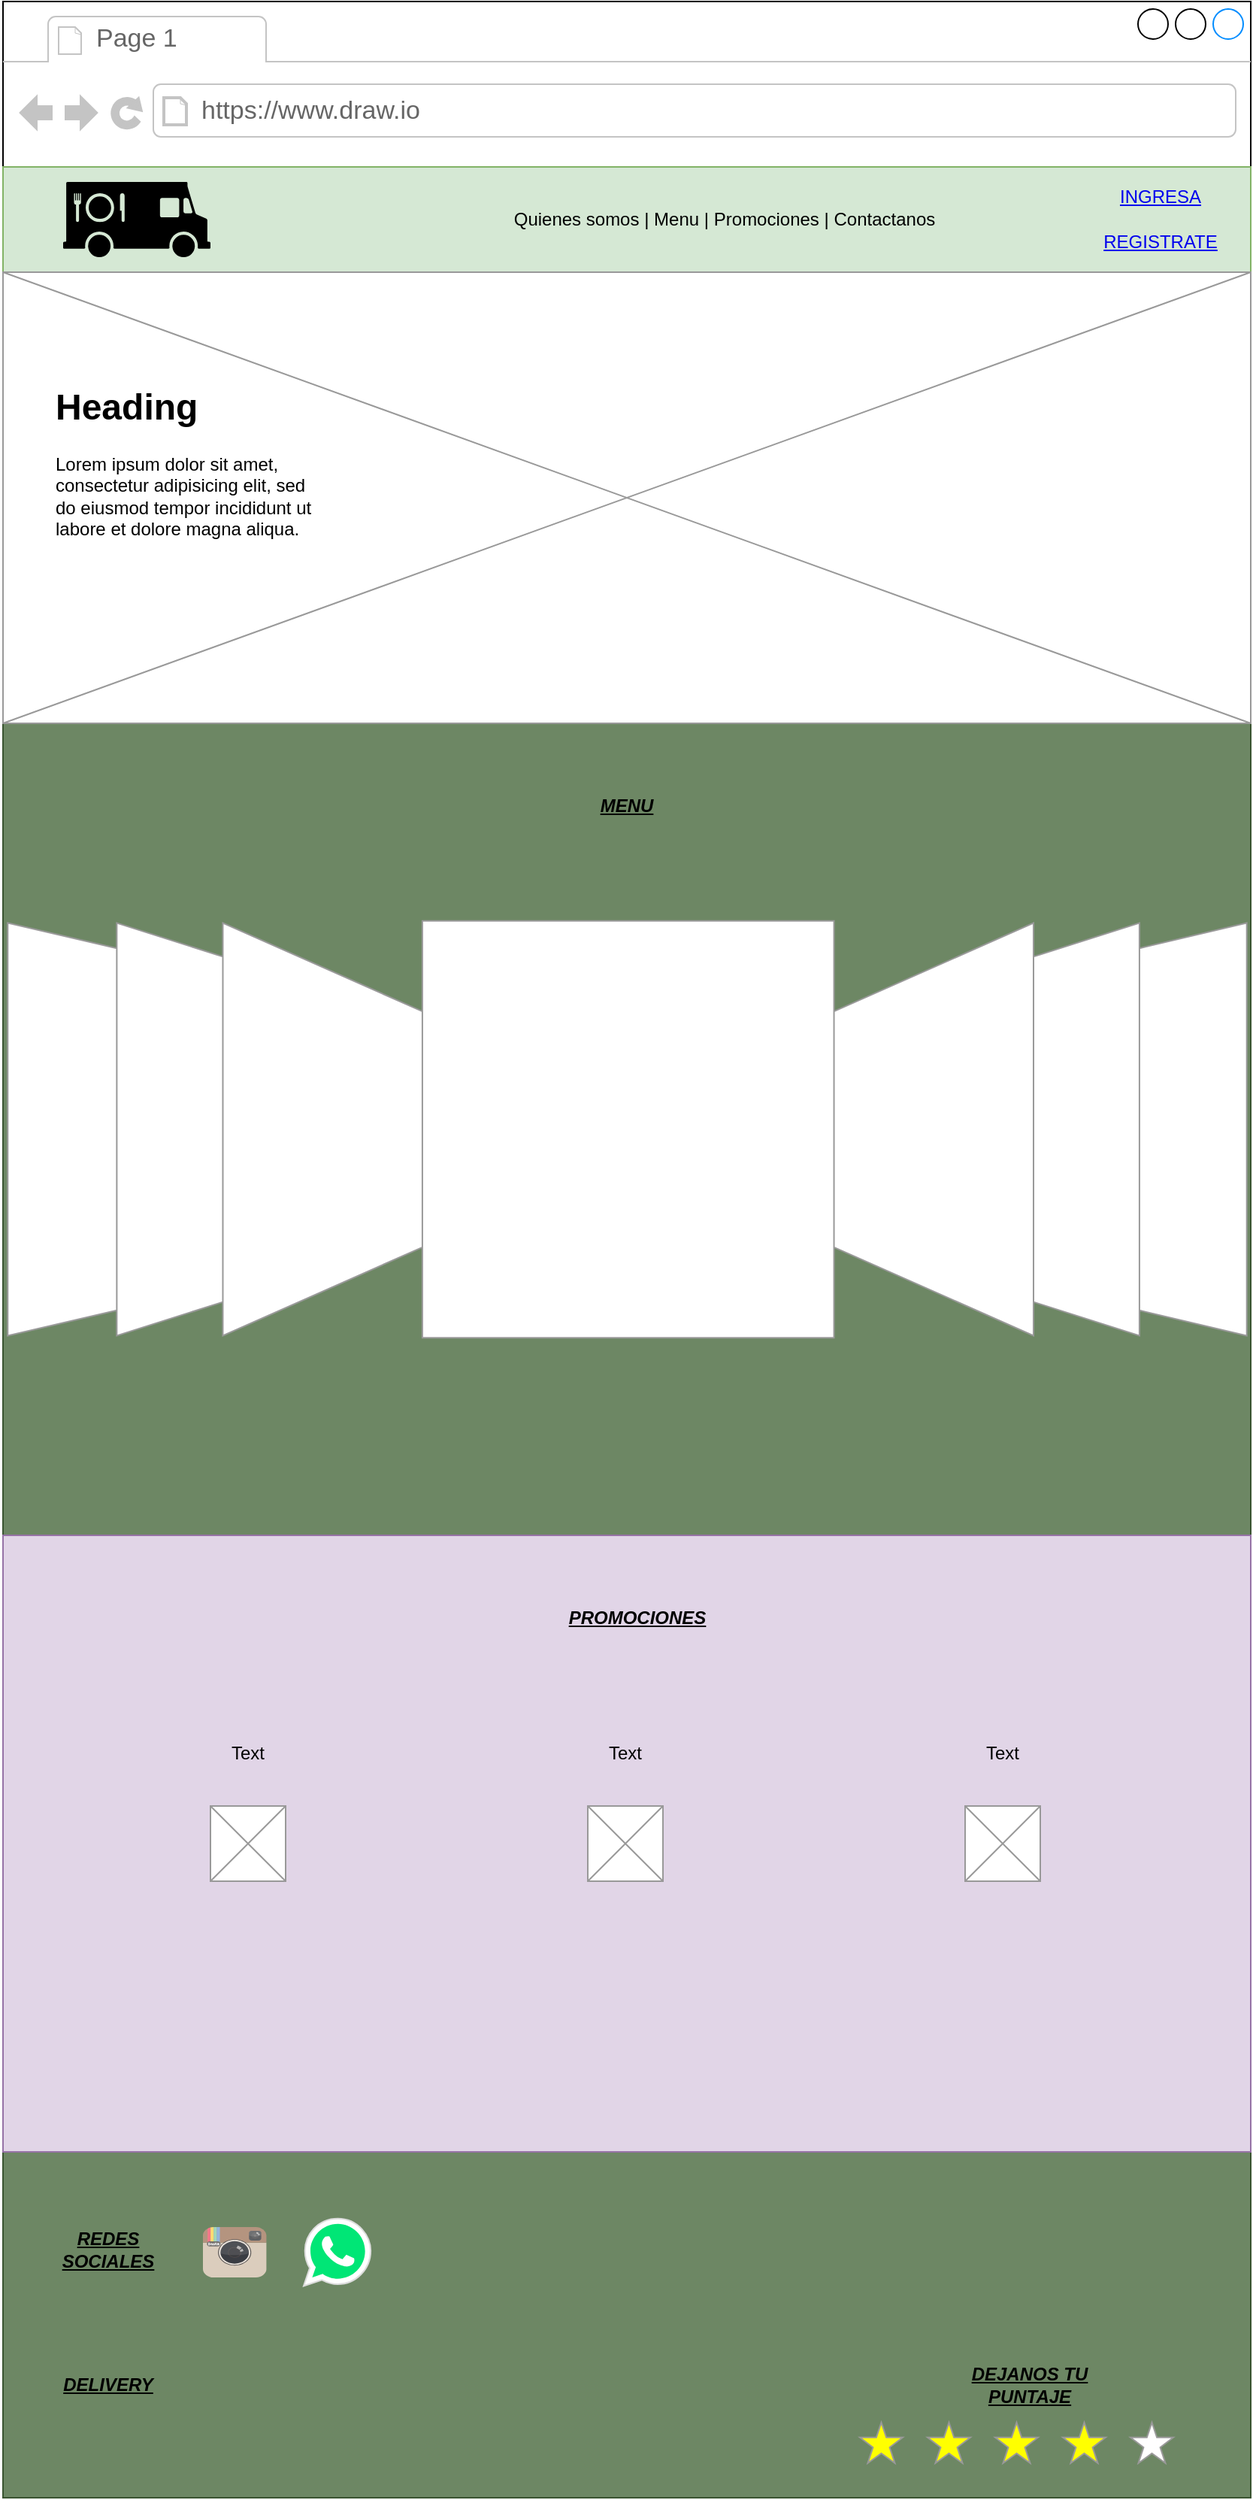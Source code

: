 <mxfile version="20.4.0" type="github" pages="3">
  <diagram id="iozCpOeoIUDMA2ahLQC3" name="Viandas">
    <mxGraphModel dx="1695" dy="2820" grid="1" gridSize="10" guides="1" tooltips="1" connect="1" arrows="1" fold="1" page="1" pageScale="1" pageWidth="827" pageHeight="1169" math="0" shadow="0">
      <root>
        <mxCell id="0" />
        <mxCell id="1" parent="0" />
        <mxCell id="i4qy9xgRaI-yhxObh9sB-1" value="" style="strokeWidth=1;shadow=0;dashed=0;align=center;html=1;shape=mxgraph.mockup.containers.browserWindow;rSize=0;strokeColor2=#008cff;strokeColor3=#c4c4c4;mainText=,;recursiveResize=0;" parent="1" vertex="1">
          <mxGeometry y="-1170" width="830" height="1660" as="geometry" />
        </mxCell>
        <mxCell id="i4qy9xgRaI-yhxObh9sB-2" value="Page 1" style="strokeWidth=1;shadow=0;dashed=0;align=center;html=1;shape=mxgraph.mockup.containers.anchor;fontSize=17;fontColor=#666666;align=left;" parent="i4qy9xgRaI-yhxObh9sB-1" vertex="1">
          <mxGeometry x="60" y="12" width="110" height="26" as="geometry" />
        </mxCell>
        <mxCell id="i4qy9xgRaI-yhxObh9sB-3" value="https://www.draw.io" style="strokeWidth=1;shadow=0;dashed=0;align=center;html=1;shape=mxgraph.mockup.containers.anchor;rSize=0;fontSize=17;fontColor=#666666;align=left;" parent="i4qy9xgRaI-yhxObh9sB-1" vertex="1">
          <mxGeometry x="130" y="60" width="250" height="26" as="geometry" />
        </mxCell>
        <mxCell id="i4qy9xgRaI-yhxObh9sB-8" value="" style="rounded=0;whiteSpace=wrap;html=1;fillColor=#6d8764;strokeColor=#3A5431;fontColor=#ffffff;" parent="i4qy9xgRaI-yhxObh9sB-1" vertex="1">
          <mxGeometry y="1430" width="830" height="230" as="geometry" />
        </mxCell>
        <mxCell id="JqnrLD8F9skvT9p6lp87-34" value="" style="verticalLabelPosition=bottom;shadow=0;dashed=0;align=center;html=1;verticalAlign=top;strokeWidth=1;shape=mxgraph.mockup.misc.rating;strokeColor=#999999;fillColor=#ffff00;emptyFillColor=#ffffff;grade=4;ratingScale=5;ratingStyle=star;" vertex="1" parent="i4qy9xgRaI-yhxObh9sB-1">
          <mxGeometry x="570" y="1610" width="225" height="30" as="geometry" />
        </mxCell>
        <mxCell id="JqnrLD8F9skvT9p6lp87-35" value="&lt;b&gt;&lt;i&gt;&lt;u&gt;DEJANOS TU PUNTAJE&lt;/u&gt;&lt;/i&gt;&lt;/b&gt;" style="text;html=1;strokeColor=none;fillColor=none;align=center;verticalAlign=middle;whiteSpace=wrap;rounded=0;" vertex="1" parent="i4qy9xgRaI-yhxObh9sB-1">
          <mxGeometry x="633.75" y="1570" width="97.5" height="30" as="geometry" />
        </mxCell>
        <mxCell id="JqnrLD8F9skvT9p6lp87-33" value="&lt;b&gt;&lt;i&gt;&lt;u&gt;DELIVERY&lt;/u&gt;&lt;/i&gt;&lt;/b&gt;" style="text;html=1;strokeColor=none;fillColor=none;align=center;verticalAlign=middle;whiteSpace=wrap;rounded=0;" vertex="1" parent="i4qy9xgRaI-yhxObh9sB-1">
          <mxGeometry x="40" y="1570" width="60" height="30" as="geometry" />
        </mxCell>
        <mxCell id="i4qy9xgRaI-yhxObh9sB-4" value="" style="rounded=0;whiteSpace=wrap;html=1;" parent="1" vertex="1">
          <mxGeometry y="-1060" width="830" height="370" as="geometry" />
        </mxCell>
        <mxCell id="i4qy9xgRaI-yhxObh9sB-5" value="" style="rounded=0;whiteSpace=wrap;html=1;fillColor=#d5e8d4;strokeColor=#82b366;" parent="1" vertex="1">
          <mxGeometry y="-1060" width="830" height="70" as="geometry" />
        </mxCell>
        <mxCell id="i4qy9xgRaI-yhxObh9sB-6" value="" style="rounded=0;whiteSpace=wrap;html=1;fillColor=#6d8764;strokeColor=#3A5431;fontColor=#ffffff;" parent="1" vertex="1">
          <mxGeometry y="-690" width="830" height="540" as="geometry" />
        </mxCell>
        <mxCell id="i4qy9xgRaI-yhxObh9sB-7" value="" style="rounded=0;whiteSpace=wrap;html=1;fillColor=#e1d5e7;strokeColor=#9673a6;" parent="1" vertex="1">
          <mxGeometry y="-150" width="830" height="410" as="geometry" />
        </mxCell>
        <mxCell id="JqnrLD8F9skvT9p6lp87-1" value="Quienes somos&lt;span style=&quot;white-space: pre;&quot;&gt;	&lt;/span&gt;|&lt;span style=&quot;white-space: pre;&quot;&gt;	&lt;/span&gt;Menu&lt;span style=&quot;white-space: pre;&quot;&gt;	&lt;/span&gt;|&lt;span style=&quot;white-space: pre;&quot;&gt;	&lt;/span&gt;Promociones&lt;span style=&quot;white-space: pre;&quot;&gt;	&lt;/span&gt;|&lt;span style=&quot;white-space: pre;&quot;&gt;	&lt;/span&gt;Contactanos" style="text;html=1;strokeColor=none;fillColor=none;align=center;verticalAlign=middle;whiteSpace=wrap;rounded=0;" vertex="1" parent="1">
          <mxGeometry x="280" y="-1040" width="400" height="30" as="geometry" />
        </mxCell>
        <mxCell id="JqnrLD8F9skvT9p6lp87-2" value="" style="shape=mxgraph.signs.food.food_truck;html=1;pointerEvents=1;fillColor=#000000;strokeColor=none;verticalLabelPosition=bottom;verticalAlign=top;align=center;sketch=0;" vertex="1" parent="1">
          <mxGeometry x="40" y="-1050" width="98" height="50" as="geometry" />
        </mxCell>
        <mxCell id="JqnrLD8F9skvT9p6lp87-3" value="" style="verticalLabelPosition=bottom;shadow=0;dashed=0;align=center;html=1;verticalAlign=top;strokeWidth=1;shape=mxgraph.mockup.graphics.simpleIcon;strokeColor=#999999;" vertex="1" parent="1">
          <mxGeometry y="-990" width="830" height="300" as="geometry" />
        </mxCell>
        <mxCell id="JqnrLD8F9skvT9p6lp87-4" value="" style="verticalLabelPosition=bottom;shadow=0;dashed=0;align=center;html=1;verticalAlign=top;strokeWidth=1;shape=mxgraph.mockup.navigation.coverFlow;strokeColor=#999999;" vertex="1" parent="1">
          <mxGeometry x="-1" y="-560" width="830" height="280" as="geometry" />
        </mxCell>
        <mxCell id="JqnrLD8F9skvT9p6lp87-5" value="&lt;h1&gt;Heading&lt;/h1&gt;&lt;p&gt;Lorem ipsum dolor sit amet, consectetur adipisicing elit, sed do eiusmod tempor incididunt ut labore et dolore magna aliqua.&lt;/p&gt;" style="text;html=1;strokeColor=none;fillColor=none;spacing=5;spacingTop=-20;whiteSpace=wrap;overflow=hidden;rounded=0;" vertex="1" parent="1">
          <mxGeometry x="30" y="-920" width="190" height="120" as="geometry" />
        </mxCell>
        <mxCell id="JqnrLD8F9skvT9p6lp87-6" value="&lt;u&gt;&lt;i&gt;&lt;b&gt;MENU&lt;/b&gt;&lt;/i&gt;&lt;/u&gt;" style="text;html=1;strokeColor=none;fillColor=none;align=center;verticalAlign=middle;whiteSpace=wrap;rounded=0;" vertex="1" parent="1">
          <mxGeometry x="385" y="-650" width="60" height="30" as="geometry" />
        </mxCell>
        <mxCell id="JqnrLD8F9skvT9p6lp87-7" value="&lt;b&gt;&lt;i&gt;&lt;u&gt;PROMOCIONES&lt;/u&gt;&lt;/i&gt;&lt;/b&gt;" style="text;html=1;strokeColor=none;fillColor=none;align=center;verticalAlign=middle;whiteSpace=wrap;rounded=0;" vertex="1" parent="1">
          <mxGeometry x="384" y="-110" width="76" height="30" as="geometry" />
        </mxCell>
        <mxCell id="JqnrLD8F9skvT9p6lp87-19" value="" style="verticalLabelPosition=bottom;shadow=0;dashed=0;align=center;html=1;verticalAlign=top;strokeWidth=1;shape=mxgraph.mockup.graphics.simpleIcon;strokeColor=#999999;" vertex="1" parent="1">
          <mxGeometry x="138" y="30" width="50" height="50" as="geometry" />
        </mxCell>
        <mxCell id="JqnrLD8F9skvT9p6lp87-20" value="" style="verticalLabelPosition=bottom;shadow=0;dashed=0;align=center;html=1;verticalAlign=top;strokeWidth=1;shape=mxgraph.mockup.graphics.simpleIcon;strokeColor=#999999;" vertex="1" parent="1">
          <mxGeometry x="389" y="30" width="50" height="50" as="geometry" />
        </mxCell>
        <mxCell id="JqnrLD8F9skvT9p6lp87-21" value="" style="verticalLabelPosition=bottom;shadow=0;dashed=0;align=center;html=1;verticalAlign=top;strokeWidth=1;shape=mxgraph.mockup.graphics.simpleIcon;strokeColor=#999999;" vertex="1" parent="1">
          <mxGeometry x="640" y="30" width="50" height="50" as="geometry" />
        </mxCell>
        <mxCell id="JqnrLD8F9skvT9p6lp87-23" value="Text" style="text;html=1;strokeColor=none;fillColor=none;align=center;verticalAlign=middle;whiteSpace=wrap;rounded=0;" vertex="1" parent="1">
          <mxGeometry x="133" y="-20" width="60" height="30" as="geometry" />
        </mxCell>
        <mxCell id="JqnrLD8F9skvT9p6lp87-24" value="Text" style="text;html=1;strokeColor=none;fillColor=none;align=center;verticalAlign=middle;whiteSpace=wrap;rounded=0;" vertex="1" parent="1">
          <mxGeometry x="384" y="-20" width="60" height="30" as="geometry" />
        </mxCell>
        <mxCell id="JqnrLD8F9skvT9p6lp87-25" value="Text" style="text;html=1;strokeColor=none;fillColor=none;align=center;verticalAlign=middle;whiteSpace=wrap;rounded=0;" vertex="1" parent="1">
          <mxGeometry x="635" y="-20" width="60" height="30" as="geometry" />
        </mxCell>
        <UserObject label="REGISTRATE" link="https://www.draw.io" id="JqnrLD8F9skvT9p6lp87-29">
          <mxCell style="text;html=1;strokeColor=none;fillColor=none;whiteSpace=wrap;align=center;verticalAlign=middle;fontColor=#0000EE;fontStyle=4;" vertex="1" parent="1">
            <mxGeometry x="740" y="-1030" width="60" height="40" as="geometry" />
          </mxCell>
        </UserObject>
        <mxCell id="JqnrLD8F9skvT9p6lp87-30" value="" style="dashed=0;outlineConnect=0;html=1;align=center;labelPosition=center;verticalLabelPosition=bottom;verticalAlign=top;shape=mxgraph.weblogos.instagram;fillColor=#6FC0E4;gradientColor=#1E305B" vertex="1" parent="1">
          <mxGeometry x="133.0" y="310" width="42.2" height="33.5" as="geometry" />
        </mxCell>
        <mxCell id="JqnrLD8F9skvT9p6lp87-31" value="" style="dashed=0;outlineConnect=0;html=1;align=center;labelPosition=center;verticalLabelPosition=bottom;verticalAlign=top;shape=mxgraph.weblogos.whatsapp;fillColor=#00E676;strokeColor=#dddddd;aspect=fixed;" vertex="1" parent="1">
          <mxGeometry x="200" y="304.35" width="44.56" height="44.8" as="geometry" />
        </mxCell>
        <mxCell id="JqnrLD8F9skvT9p6lp87-32" value="&lt;i&gt;&lt;u&gt;&lt;b&gt;REDES SOCIALES&lt;/b&gt;&lt;/u&gt;&lt;/i&gt;" style="text;html=1;strokeColor=none;fillColor=none;align=center;verticalAlign=middle;whiteSpace=wrap;rounded=0;" vertex="1" parent="1">
          <mxGeometry x="40" y="310" width="60" height="30" as="geometry" />
        </mxCell>
        <UserObject label="INGRESA" link="https://www.draw.io" id="s6PukTS-CX_QuhgRxeCx-13">
          <mxCell style="text;html=1;strokeColor=none;fillColor=none;whiteSpace=wrap;align=center;verticalAlign=middle;fontColor=#0000EE;fontStyle=4;" vertex="1" parent="1">
            <mxGeometry x="740" y="-1060" width="60" height="40" as="geometry" />
          </mxCell>
        </UserObject>
      </root>
    </mxGraphModel>
  </diagram>
  <diagram id="Vs5_sGOuyzkYLOdZyMUJ" name="INGRESA">
    <mxGraphModel dx="868" dy="1651" grid="1" gridSize="10" guides="1" tooltips="1" connect="1" arrows="1" fold="1" page="1" pageScale="1" pageWidth="827" pageHeight="1169" math="0" shadow="0">
      <root>
        <mxCell id="0" />
        <mxCell id="1" parent="0" />
        <mxCell id="jeMouZ4tyGi4AdFkR4OT-1" value="" style="strokeWidth=1;shadow=0;dashed=0;align=center;html=1;shape=mxgraph.mockup.forms.rrect;rSize=0;strokeColor=#999999;fillColor=#ffffff;" vertex="1" parent="1">
          <mxGeometry y="-10" width="360" height="320" as="geometry" />
        </mxCell>
        <mxCell id="jeMouZ4tyGi4AdFkR4OT-2" value="Sign In" style="strokeWidth=1;shadow=0;dashed=0;align=center;html=1;shape=mxgraph.mockup.forms.anchor;fontSize=12;fontColor=#666666;align=left;resizeWidth=1;spacingLeft=0;fillColor=#508753;" vertex="1" parent="jeMouZ4tyGi4AdFkR4OT-1">
          <mxGeometry width="180.0" height="20" relative="1" as="geometry">
            <mxPoint x="10" y="10" as="offset" />
          </mxGeometry>
        </mxCell>
        <mxCell id="jeMouZ4tyGi4AdFkR4OT-3" value="" style="shape=line;strokeColor=#ddeeff;strokeWidth=2;html=1;resizeWidth=1;fillColor=#508753;" vertex="1" parent="jeMouZ4tyGi4AdFkR4OT-1">
          <mxGeometry width="324.0" height="10" relative="1" as="geometry">
            <mxPoint x="10" y="30" as="offset" />
          </mxGeometry>
        </mxCell>
        <mxCell id="jeMouZ4tyGi4AdFkR4OT-4" value="User Name:" style="strokeWidth=1;shadow=0;dashed=0;align=center;html=1;shape=mxgraph.mockup.forms.anchor;fontSize=12;fontColor=#666666;align=left;resizeWidth=1;spacingLeft=0;fillColor=#508753;" vertex="1" parent="jeMouZ4tyGi4AdFkR4OT-1">
          <mxGeometry width="180.0" height="20" relative="1" as="geometry">
            <mxPoint x="10" y="40" as="offset" />
          </mxGeometry>
        </mxCell>
        <mxCell id="jeMouZ4tyGi4AdFkR4OT-5" value="johndoe" style="strokeWidth=1;shadow=0;dashed=0;align=center;html=1;shape=mxgraph.mockup.forms.rrect;rSize=0;strokeColor=#999999;fontColor=#666666;align=left;spacingLeft=5;resizeWidth=1;fillColor=#508753;" vertex="1" parent="jeMouZ4tyGi4AdFkR4OT-1">
          <mxGeometry width="270" height="25" relative="1" as="geometry">
            <mxPoint x="10" y="60" as="offset" />
          </mxGeometry>
        </mxCell>
        <mxCell id="jeMouZ4tyGi4AdFkR4OT-6" value="Password:" style="strokeWidth=1;shadow=0;dashed=0;align=center;html=1;shape=mxgraph.mockup.forms.anchor;fontSize=12;fontColor=#666666;align=left;resizeWidth=1;spacingLeft=0;fillColor=#508753;" vertex="1" parent="jeMouZ4tyGi4AdFkR4OT-1">
          <mxGeometry width="180.0" height="20" relative="1" as="geometry">
            <mxPoint x="10" y="95" as="offset" />
          </mxGeometry>
        </mxCell>
        <mxCell id="jeMouZ4tyGi4AdFkR4OT-7" value="********" style="strokeWidth=1;shadow=0;dashed=0;align=center;html=1;shape=mxgraph.mockup.forms.rrect;rSize=0;strokeColor=#999999;fontColor=#666666;align=left;spacingLeft=5;resizeWidth=1;fillColor=#508753;" vertex="1" parent="jeMouZ4tyGi4AdFkR4OT-1">
          <mxGeometry width="270" height="25" relative="1" as="geometry">
            <mxPoint x="10" y="115" as="offset" />
          </mxGeometry>
        </mxCell>
        <mxCell id="jeMouZ4tyGi4AdFkR4OT-8" value="SIGN IN" style="strokeWidth=1;shadow=0;dashed=0;align=center;html=1;shape=mxgraph.mockup.forms.rrect;rSize=5;strokeColor=none;fontColor=#ffffff;fillColor=#66bbff;fontSize=16;fontStyle=1;" vertex="1" parent="jeMouZ4tyGi4AdFkR4OT-1">
          <mxGeometry y="1" width="80" height="30" relative="1" as="geometry">
            <mxPoint x="20" y="-150" as="offset" />
          </mxGeometry>
        </mxCell>
        <mxCell id="jeMouZ4tyGi4AdFkR4OT-9" value="Forgot Password?" style="strokeWidth=1;shadow=0;dashed=0;align=center;html=1;shape=mxgraph.mockup.forms.anchor;fontSize=12;fontColor=#9999ff;align=left;spacingLeft=0;fontStyle=4;resizeWidth=1;fillColor=#508753;" vertex="1" parent="jeMouZ4tyGi4AdFkR4OT-1">
          <mxGeometry y="1" width="270" height="20" relative="1" as="geometry">
            <mxPoint x="10" y="-110" as="offset" />
          </mxGeometry>
        </mxCell>
        <mxCell id="jeMouZ4tyGi4AdFkR4OT-10" value="" style="shape=line;strokeColor=#ddeeff;strokeWidth=2;html=1;resizeWidth=1;fillColor=#508753;" vertex="1" parent="jeMouZ4tyGi4AdFkR4OT-1">
          <mxGeometry y="1" width="324.0" height="10" relative="1" as="geometry">
            <mxPoint x="10" y="-90" as="offset" />
          </mxGeometry>
        </mxCell>
        <mxCell id="jeMouZ4tyGi4AdFkR4OT-11" value="New User" style="strokeWidth=1;shadow=0;dashed=0;align=center;html=1;shape=mxgraph.mockup.forms.anchor;fontSize=12;fontColor=#666666;align=left;spacingLeft=0;resizeWidth=1;fillColor=#508753;" vertex="1" parent="jeMouZ4tyGi4AdFkR4OT-1">
          <mxGeometry y="1" width="270" height="20" relative="1" as="geometry">
            <mxPoint x="10" y="-70" as="offset" />
          </mxGeometry>
        </mxCell>
        <mxCell id="jeMouZ4tyGi4AdFkR4OT-12" value="SIGN UP" style="strokeWidth=1;shadow=0;dashed=0;align=center;html=1;shape=mxgraph.mockup.forms.rrect;rSize=5;strokeColor=none;fontColor=#ffffff;fillColor=#66bbff;fontSize=16;fontStyle=1;" vertex="1" parent="jeMouZ4tyGi4AdFkR4OT-1">
          <mxGeometry y="1" width="80" height="30" relative="1" as="geometry">
            <mxPoint x="20" y="-50" as="offset" />
          </mxGeometry>
        </mxCell>
      </root>
    </mxGraphModel>
  </diagram>
  <diagram id="Nn3TwGBsUbFNPEzg5Z5A" name="Registrate">
    <mxGraphModel dx="868" dy="482" grid="1" gridSize="10" guides="1" tooltips="1" connect="1" arrows="1" fold="1" page="1" pageScale="1" pageWidth="827" pageHeight="1169" math="0" shadow="0">
      <root>
        <mxCell id="0" />
        <mxCell id="1" parent="0" />
        <mxCell id="nCy_6V5xq4El3znDSpt6-13" value="" style="rounded=0;whiteSpace=wrap;html=1;aspect=fixed;" vertex="1" parent="1">
          <mxGeometry width="820" height="410" as="geometry" />
        </mxCell>
        <mxCell id="nCy_6V5xq4El3znDSpt6-14" value="&lt;u&gt;&lt;b&gt;NOMBRE&amp;nbsp;&lt;/b&gt;&lt;/u&gt;" style="text;html=1;strokeColor=none;fillColor=none;align=center;verticalAlign=middle;whiteSpace=wrap;rounded=0;" vertex="1" parent="1">
          <mxGeometry x="384" y="20" width="60" height="30" as="geometry" />
        </mxCell>
        <mxCell id="nCy_6V5xq4El3znDSpt6-15" value="" style="rounded=1;whiteSpace=wrap;html=1;fillColor=#508753;" vertex="1" parent="1">
          <mxGeometry x="336" y="50" width="156" height="30" as="geometry" />
        </mxCell>
        <mxCell id="nCy_6V5xq4El3znDSpt6-17" value="&lt;u&gt;&lt;b&gt;NUMERO DE TELEFONO&lt;/b&gt;&lt;/u&gt;" style="text;html=1;strokeColor=none;fillColor=none;align=center;verticalAlign=middle;whiteSpace=wrap;rounded=0;" vertex="1" parent="1">
          <mxGeometry x="371" y="100" width="86" height="30" as="geometry" />
        </mxCell>
        <mxCell id="nCy_6V5xq4El3znDSpt6-18" value="" style="rounded=1;whiteSpace=wrap;html=1;fillColor=#508753;" vertex="1" parent="1">
          <mxGeometry x="350" y="140" width="130" height="30" as="geometry" />
        </mxCell>
        <mxCell id="nCy_6V5xq4El3znDSpt6-19" value="&lt;b&gt;&lt;u&gt;CONTRASEÑA&lt;/u&gt;&lt;/b&gt;" style="text;html=1;strokeColor=none;fillColor=none;align=center;verticalAlign=middle;whiteSpace=wrap;rounded=0;" vertex="1" parent="1">
          <mxGeometry x="384" y="190" width="60" height="30" as="geometry" />
        </mxCell>
        <mxCell id="nCy_6V5xq4El3znDSpt6-21" value="********" style="strokeWidth=1;html=1;shadow=0;dashed=0;shape=mxgraph.ios.iTextInput;strokeColor=#444444;align=left;buttonText=;fontSize=8;fillColor=#508753;" vertex="1" parent="1">
          <mxGeometry x="350" y="220" width="130" height="30" as="geometry" />
        </mxCell>
        <mxCell id="nCy_6V5xq4El3znDSpt6-23" value="" style="rounded=0;whiteSpace=wrap;html=1;fillColor=#508753;" vertex="1" parent="1">
          <mxGeometry x="361" y="280" width="105" height="30" as="geometry" />
        </mxCell>
        <mxCell id="nCy_6V5xq4El3znDSpt6-24" value="REGISTRATE" style="text;html=1;strokeColor=none;fillColor=none;align=center;verticalAlign=middle;whiteSpace=wrap;rounded=0;" vertex="1" parent="1">
          <mxGeometry x="384" y="280" width="60" height="30" as="geometry" />
        </mxCell>
      </root>
    </mxGraphModel>
  </diagram>
</mxfile>
